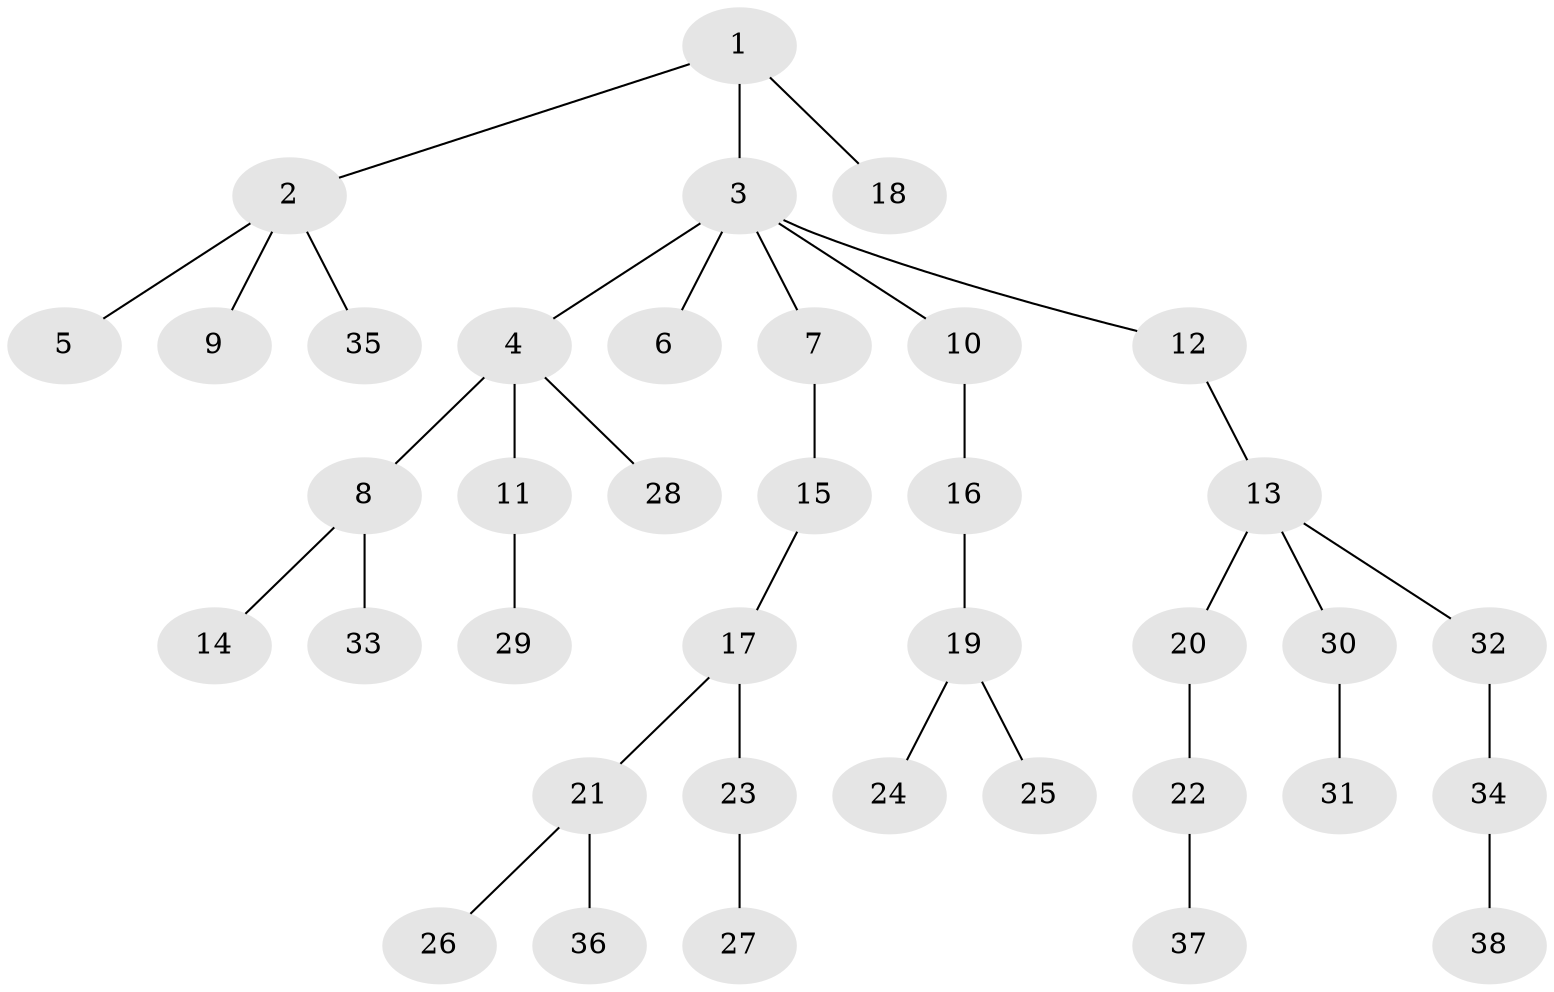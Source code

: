 // original degree distribution, {4: 0.09433962264150944, 5: 0.018867924528301886, 7: 0.018867924528301886, 2: 0.2641509433962264, 1: 0.49056603773584906, 3: 0.11320754716981132}
// Generated by graph-tools (version 1.1) at 2025/51/03/04/25 22:51:27]
// undirected, 38 vertices, 37 edges
graph export_dot {
  node [color=gray90,style=filled];
  1;
  2;
  3;
  4;
  5;
  6;
  7;
  8;
  9;
  10;
  11;
  12;
  13;
  14;
  15;
  16;
  17;
  18;
  19;
  20;
  21;
  22;
  23;
  24;
  25;
  26;
  27;
  28;
  29;
  30;
  31;
  32;
  33;
  34;
  35;
  36;
  37;
  38;
  1 -- 2 [weight=1.0];
  1 -- 3 [weight=1.0];
  1 -- 18 [weight=1.0];
  2 -- 5 [weight=1.0];
  2 -- 9 [weight=1.0];
  2 -- 35 [weight=1.0];
  3 -- 4 [weight=1.0];
  3 -- 6 [weight=1.0];
  3 -- 7 [weight=1.0];
  3 -- 10 [weight=1.0];
  3 -- 12 [weight=1.0];
  4 -- 8 [weight=1.0];
  4 -- 11 [weight=1.0];
  4 -- 28 [weight=1.0];
  7 -- 15 [weight=1.0];
  8 -- 14 [weight=1.0];
  8 -- 33 [weight=1.0];
  10 -- 16 [weight=1.0];
  11 -- 29 [weight=1.0];
  12 -- 13 [weight=1.0];
  13 -- 20 [weight=1.0];
  13 -- 30 [weight=1.0];
  13 -- 32 [weight=1.0];
  15 -- 17 [weight=1.0];
  16 -- 19 [weight=1.0];
  17 -- 21 [weight=1.0];
  17 -- 23 [weight=1.0];
  19 -- 24 [weight=1.0];
  19 -- 25 [weight=1.0];
  20 -- 22 [weight=1.0];
  21 -- 26 [weight=1.0];
  21 -- 36 [weight=1.0];
  22 -- 37 [weight=1.0];
  23 -- 27 [weight=1.0];
  30 -- 31 [weight=1.0];
  32 -- 34 [weight=1.0];
  34 -- 38 [weight=1.0];
}
